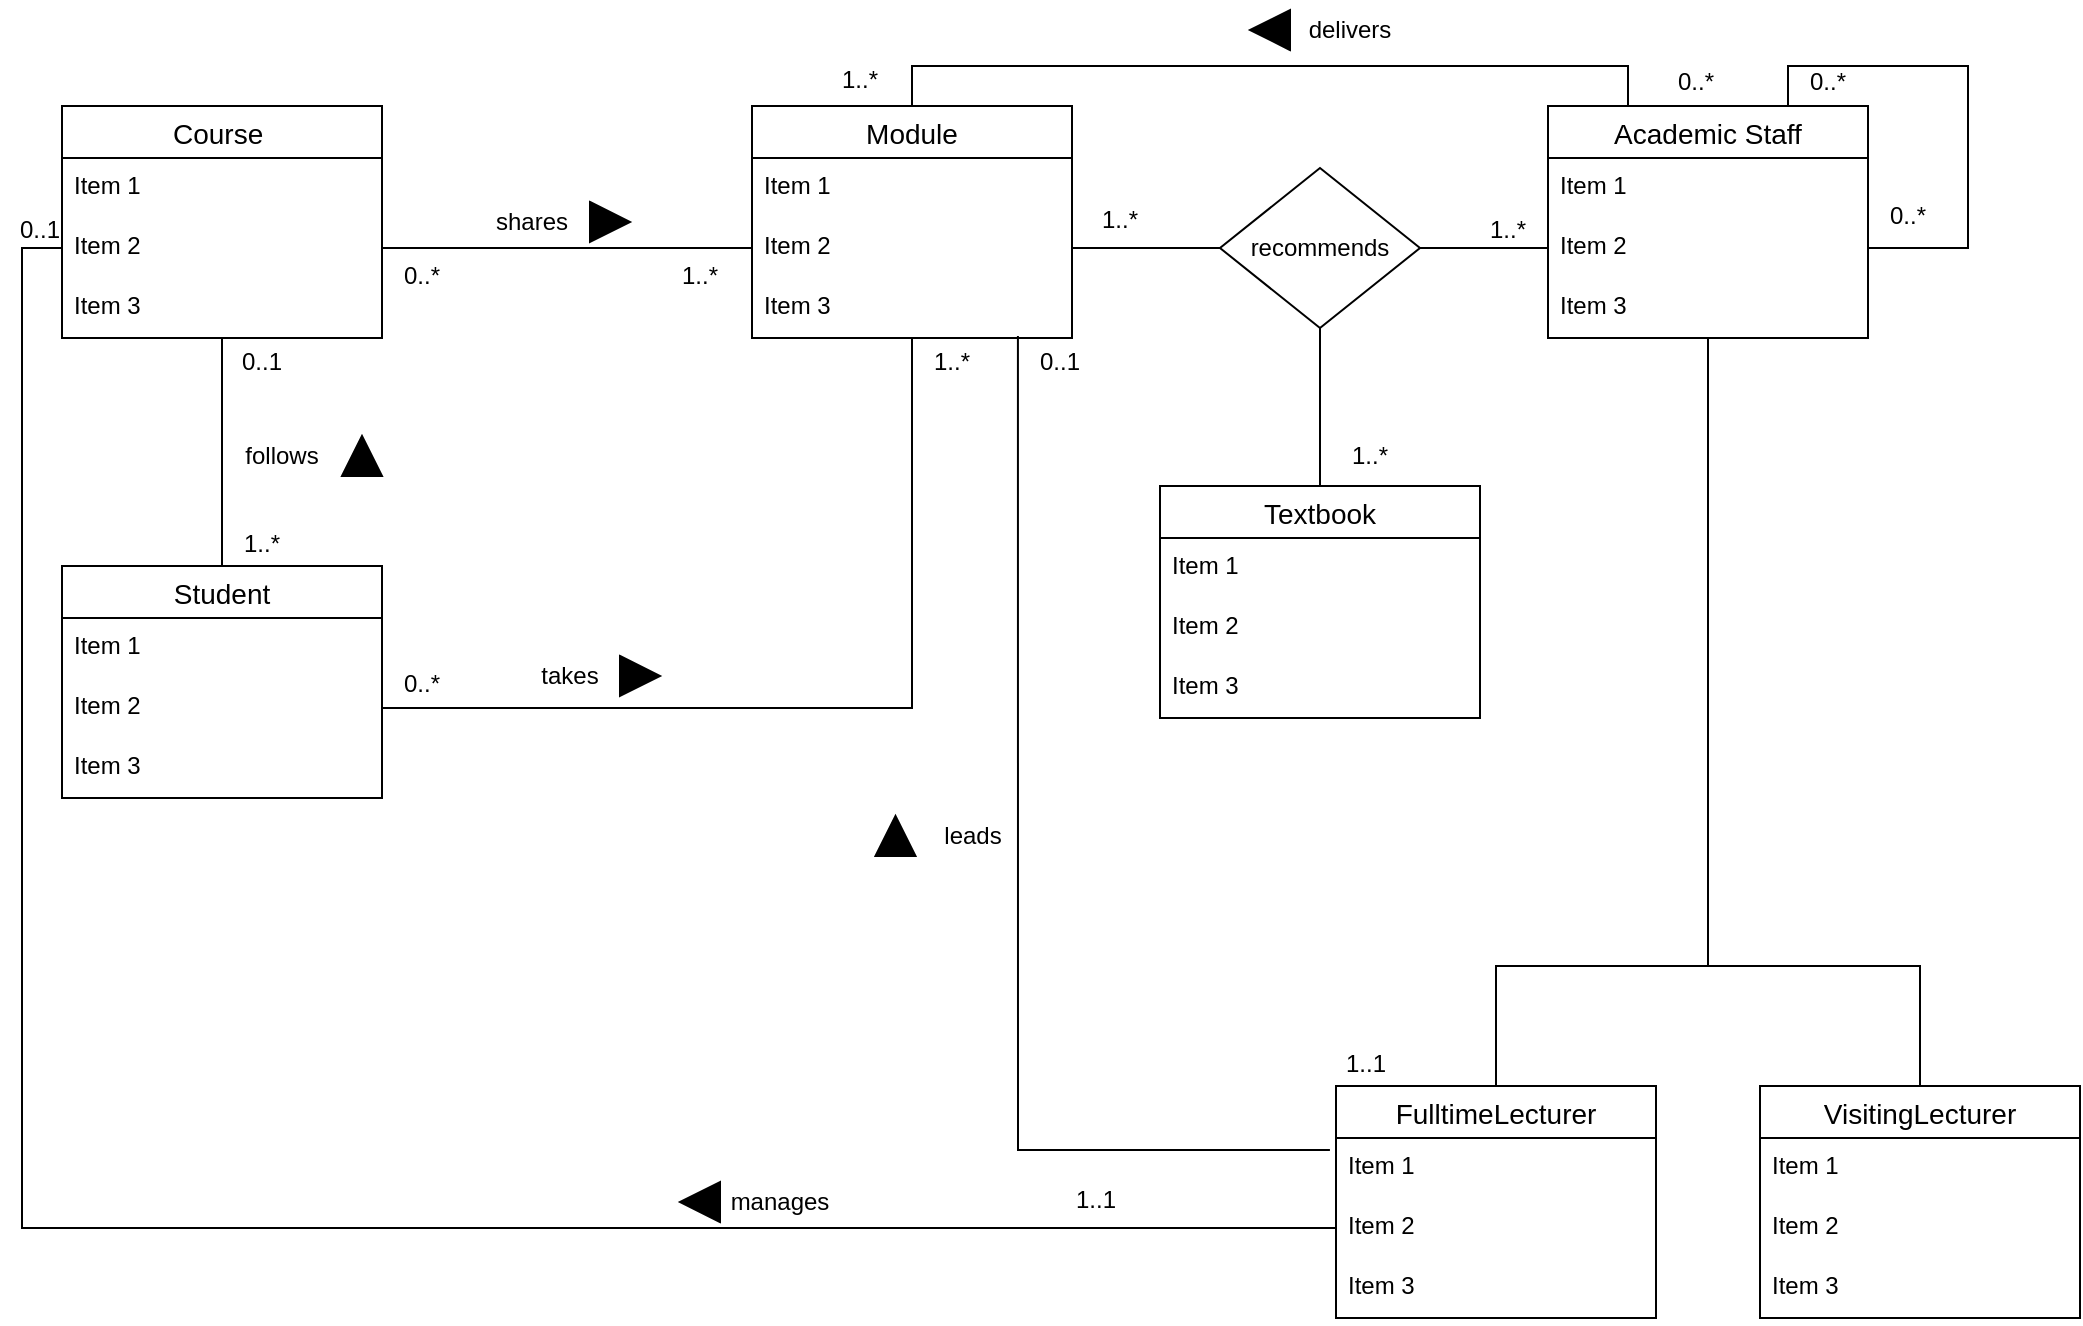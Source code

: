 <mxfile version="15.5.8" type="github" pages="2">
  <diagram id="M3t2jiatockKHlDBZenp" name="MyAnswers">
    <mxGraphModel dx="1422" dy="839" grid="1" gridSize="10" guides="1" tooltips="1" connect="1" arrows="1" fold="1" page="1" pageScale="1" pageWidth="850" pageHeight="1100" math="0" shadow="0">
      <root>
        <mxCell id="h7BoS70R2w114HKqy_8a-0" />
        <mxCell id="h7BoS70R2w114HKqy_8a-1" parent="h7BoS70R2w114HKqy_8a-0" />
        <mxCell id="h7BoS70R2w114HKqy_8a-24" style="edgeStyle=orthogonalEdgeStyle;rounded=0;orthogonalLoop=1;jettySize=auto;html=1;entryX=0.5;entryY=0;entryDx=0;entryDy=0;endArrow=none;endFill=0;" parent="h7BoS70R2w114HKqy_8a-1" source="h7BoS70R2w114HKqy_8a-2" target="h7BoS70R2w114HKqy_8a-20" edge="1">
          <mxGeometry relative="1" as="geometry" />
        </mxCell>
        <mxCell id="h7BoS70R2w114HKqy_8a-2" value="Course " style="swimlane;fontStyle=0;childLayout=stackLayout;horizontal=1;startSize=26;horizontalStack=0;resizeParent=1;resizeParentMax=0;resizeLast=0;collapsible=1;marginBottom=0;align=center;fontSize=14;" parent="h7BoS70R2w114HKqy_8a-1" vertex="1">
          <mxGeometry x="41" y="130" width="160" height="116" as="geometry" />
        </mxCell>
        <mxCell id="h7BoS70R2w114HKqy_8a-3" value="Item 1" style="text;strokeColor=none;fillColor=none;spacingLeft=4;spacingRight=4;overflow=hidden;rotatable=0;points=[[0,0.5],[1,0.5]];portConstraint=eastwest;fontSize=12;" parent="h7BoS70R2w114HKqy_8a-2" vertex="1">
          <mxGeometry y="26" width="160" height="30" as="geometry" />
        </mxCell>
        <mxCell id="h7BoS70R2w114HKqy_8a-4" value="Item 2" style="text;strokeColor=none;fillColor=none;spacingLeft=4;spacingRight=4;overflow=hidden;rotatable=0;points=[[0,0.5],[1,0.5]];portConstraint=eastwest;fontSize=12;" parent="h7BoS70R2w114HKqy_8a-2" vertex="1">
          <mxGeometry y="56" width="160" height="30" as="geometry" />
        </mxCell>
        <mxCell id="h7BoS70R2w114HKqy_8a-5" value="Item 3" style="text;strokeColor=none;fillColor=none;spacingLeft=4;spacingRight=4;overflow=hidden;rotatable=0;points=[[0,0.5],[1,0.5]];portConstraint=eastwest;fontSize=12;" parent="h7BoS70R2w114HKqy_8a-2" vertex="1">
          <mxGeometry y="86" width="160" height="30" as="geometry" />
        </mxCell>
        <mxCell id="h7BoS70R2w114HKqy_8a-98" style="edgeStyle=orthogonalEdgeStyle;rounded=0;orthogonalLoop=1;jettySize=auto;html=1;exitX=0.5;exitY=0;exitDx=0;exitDy=0;entryX=0.25;entryY=0;entryDx=0;entryDy=0;endArrow=none;endFill=0;" parent="h7BoS70R2w114HKqy_8a-1" source="h7BoS70R2w114HKqy_8a-6" target="h7BoS70R2w114HKqy_8a-34" edge="1">
          <mxGeometry relative="1" as="geometry" />
        </mxCell>
        <mxCell id="h7BoS70R2w114HKqy_8a-6" value="Module" style="swimlane;fontStyle=0;childLayout=stackLayout;horizontal=1;startSize=26;horizontalStack=0;resizeParent=1;resizeParentMax=0;resizeLast=0;collapsible=1;marginBottom=0;align=center;fontSize=14;" parent="h7BoS70R2w114HKqy_8a-1" vertex="1">
          <mxGeometry x="386" y="130" width="160" height="116" as="geometry" />
        </mxCell>
        <mxCell id="h7BoS70R2w114HKqy_8a-7" value="Item 1" style="text;strokeColor=none;fillColor=none;spacingLeft=4;spacingRight=4;overflow=hidden;rotatable=0;points=[[0,0.5],[1,0.5]];portConstraint=eastwest;fontSize=12;" parent="h7BoS70R2w114HKqy_8a-6" vertex="1">
          <mxGeometry y="26" width="160" height="30" as="geometry" />
        </mxCell>
        <mxCell id="h7BoS70R2w114HKqy_8a-8" value="Item 2" style="text;strokeColor=none;fillColor=none;spacingLeft=4;spacingRight=4;overflow=hidden;rotatable=0;points=[[0,0.5],[1,0.5]];portConstraint=eastwest;fontSize=12;" parent="h7BoS70R2w114HKqy_8a-6" vertex="1">
          <mxGeometry y="56" width="160" height="30" as="geometry" />
        </mxCell>
        <mxCell id="h7BoS70R2w114HKqy_8a-9" value="Item 3" style="text;strokeColor=none;fillColor=none;spacingLeft=4;spacingRight=4;overflow=hidden;rotatable=0;points=[[0,0.5],[1,0.5]];portConstraint=eastwest;fontSize=12;" parent="h7BoS70R2w114HKqy_8a-6" vertex="1">
          <mxGeometry y="86" width="160" height="30" as="geometry" />
        </mxCell>
        <mxCell id="h7BoS70R2w114HKqy_8a-11" style="edgeStyle=orthogonalEdgeStyle;rounded=0;orthogonalLoop=1;jettySize=auto;html=1;entryX=0;entryY=0.5;entryDx=0;entryDy=0;endArrow=none;endFill=0;" parent="h7BoS70R2w114HKqy_8a-1" source="h7BoS70R2w114HKqy_8a-4" target="h7BoS70R2w114HKqy_8a-8" edge="1">
          <mxGeometry relative="1" as="geometry" />
        </mxCell>
        <mxCell id="h7BoS70R2w114HKqy_8a-12" value="shares" style="text;html=1;strokeColor=none;fillColor=none;align=center;verticalAlign=middle;whiteSpace=wrap;rounded=0;" parent="h7BoS70R2w114HKqy_8a-1" vertex="1">
          <mxGeometry x="246" y="173" width="60" height="30" as="geometry" />
        </mxCell>
        <mxCell id="h7BoS70R2w114HKqy_8a-13" value="" style="triangle;whiteSpace=wrap;html=1;fillColor=#000000;" parent="h7BoS70R2w114HKqy_8a-1" vertex="1">
          <mxGeometry x="305" y="178" width="20" height="20" as="geometry" />
        </mxCell>
        <mxCell id="h7BoS70R2w114HKqy_8a-17" value="1..*" style="text;html=1;strokeColor=none;fillColor=none;align=center;verticalAlign=middle;whiteSpace=wrap;rounded=0;" parent="h7BoS70R2w114HKqy_8a-1" vertex="1">
          <mxGeometry x="340" y="203" width="40" height="23" as="geometry" />
        </mxCell>
        <mxCell id="h7BoS70R2w114HKqy_8a-18" value="0..*" style="text;html=1;strokeColor=none;fillColor=none;align=center;verticalAlign=middle;whiteSpace=wrap;rounded=0;" parent="h7BoS70R2w114HKqy_8a-1" vertex="1">
          <mxGeometry x="201" y="203" width="40" height="23" as="geometry" />
        </mxCell>
        <mxCell id="h7BoS70R2w114HKqy_8a-20" value="Student" style="swimlane;fontStyle=0;childLayout=stackLayout;horizontal=1;startSize=26;horizontalStack=0;resizeParent=1;resizeParentMax=0;resizeLast=0;collapsible=1;marginBottom=0;align=center;fontSize=14;" parent="h7BoS70R2w114HKqy_8a-1" vertex="1">
          <mxGeometry x="41" y="360" width="160" height="116" as="geometry" />
        </mxCell>
        <mxCell id="h7BoS70R2w114HKqy_8a-21" value="Item 1" style="text;strokeColor=none;fillColor=none;spacingLeft=4;spacingRight=4;overflow=hidden;rotatable=0;points=[[0,0.5],[1,0.5]];portConstraint=eastwest;fontSize=12;" parent="h7BoS70R2w114HKqy_8a-20" vertex="1">
          <mxGeometry y="26" width="160" height="30" as="geometry" />
        </mxCell>
        <mxCell id="h7BoS70R2w114HKqy_8a-22" value="Item 2" style="text;strokeColor=none;fillColor=none;spacingLeft=4;spacingRight=4;overflow=hidden;rotatable=0;points=[[0,0.5],[1,0.5]];portConstraint=eastwest;fontSize=12;" parent="h7BoS70R2w114HKqy_8a-20" vertex="1">
          <mxGeometry y="56" width="160" height="30" as="geometry" />
        </mxCell>
        <mxCell id="h7BoS70R2w114HKqy_8a-23" value="Item 3" style="text;strokeColor=none;fillColor=none;spacingLeft=4;spacingRight=4;overflow=hidden;rotatable=0;points=[[0,0.5],[1,0.5]];portConstraint=eastwest;fontSize=12;" parent="h7BoS70R2w114HKqy_8a-20" vertex="1">
          <mxGeometry y="86" width="160" height="30" as="geometry" />
        </mxCell>
        <mxCell id="h7BoS70R2w114HKqy_8a-25" value="follows" style="text;html=1;strokeColor=none;fillColor=none;align=center;verticalAlign=middle;whiteSpace=wrap;rounded=0;" parent="h7BoS70R2w114HKqy_8a-1" vertex="1">
          <mxGeometry x="121" y="290" width="60" height="30" as="geometry" />
        </mxCell>
        <mxCell id="h7BoS70R2w114HKqy_8a-26" value="" style="triangle;whiteSpace=wrap;html=1;fillColor=#000000;direction=north;" parent="h7BoS70R2w114HKqy_8a-1" vertex="1">
          <mxGeometry x="181" y="295" width="20" height="20" as="geometry" />
        </mxCell>
        <mxCell id="h7BoS70R2w114HKqy_8a-27" value="0..1" style="text;html=1;strokeColor=none;fillColor=none;align=center;verticalAlign=middle;whiteSpace=wrap;rounded=0;" parent="h7BoS70R2w114HKqy_8a-1" vertex="1">
          <mxGeometry x="121" y="246" width="40" height="23" as="geometry" />
        </mxCell>
        <mxCell id="h7BoS70R2w114HKqy_8a-28" value="1..*" style="text;html=1;strokeColor=none;fillColor=none;align=center;verticalAlign=middle;whiteSpace=wrap;rounded=0;" parent="h7BoS70R2w114HKqy_8a-1" vertex="1">
          <mxGeometry x="121" y="337" width="40" height="23" as="geometry" />
        </mxCell>
        <mxCell id="h7BoS70R2w114HKqy_8a-29" style="edgeStyle=orthogonalEdgeStyle;rounded=0;orthogonalLoop=1;jettySize=auto;html=1;endArrow=none;endFill=0;" parent="h7BoS70R2w114HKqy_8a-1" source="h7BoS70R2w114HKqy_8a-22" target="h7BoS70R2w114HKqy_8a-6" edge="1">
          <mxGeometry relative="1" as="geometry" />
        </mxCell>
        <mxCell id="h7BoS70R2w114HKqy_8a-30" value="takes" style="text;html=1;strokeColor=none;fillColor=none;align=center;verticalAlign=middle;whiteSpace=wrap;rounded=0;" parent="h7BoS70R2w114HKqy_8a-1" vertex="1">
          <mxGeometry x="265" y="400" width="60" height="30" as="geometry" />
        </mxCell>
        <mxCell id="h7BoS70R2w114HKqy_8a-31" value="" style="triangle;whiteSpace=wrap;html=1;fillColor=#000000;direction=east;" parent="h7BoS70R2w114HKqy_8a-1" vertex="1">
          <mxGeometry x="320" y="405" width="20" height="20" as="geometry" />
        </mxCell>
        <mxCell id="h7BoS70R2w114HKqy_8a-32" value="1..*" style="text;html=1;strokeColor=none;fillColor=none;align=center;verticalAlign=middle;whiteSpace=wrap;rounded=0;" parent="h7BoS70R2w114HKqy_8a-1" vertex="1">
          <mxGeometry x="466" y="246" width="40" height="23" as="geometry" />
        </mxCell>
        <mxCell id="h7BoS70R2w114HKqy_8a-33" value="0..*" style="text;html=1;strokeColor=none;fillColor=none;align=center;verticalAlign=middle;whiteSpace=wrap;rounded=0;" parent="h7BoS70R2w114HKqy_8a-1" vertex="1">
          <mxGeometry x="201" y="407" width="40" height="23" as="geometry" />
        </mxCell>
        <mxCell id="h7BoS70R2w114HKqy_8a-66" style="edgeStyle=orthogonalEdgeStyle;rounded=0;orthogonalLoop=1;jettySize=auto;html=1;entryX=0.5;entryY=0;entryDx=0;entryDy=0;endArrow=none;endFill=0;" parent="h7BoS70R2w114HKqy_8a-1" source="h7BoS70R2w114HKqy_8a-34" target="h7BoS70R2w114HKqy_8a-54" edge="1">
          <mxGeometry relative="1" as="geometry">
            <Array as="points">
              <mxPoint x="864" y="560" />
              <mxPoint x="758" y="560" />
            </Array>
          </mxGeometry>
        </mxCell>
        <mxCell id="h7BoS70R2w114HKqy_8a-67" style="edgeStyle=orthogonalEdgeStyle;rounded=0;orthogonalLoop=1;jettySize=auto;html=1;endArrow=none;endFill=0;" parent="h7BoS70R2w114HKqy_8a-1" source="h7BoS70R2w114HKqy_8a-34" target="h7BoS70R2w114HKqy_8a-58" edge="1">
          <mxGeometry relative="1" as="geometry">
            <Array as="points">
              <mxPoint x="864" y="560" />
              <mxPoint x="970" y="560" />
            </Array>
          </mxGeometry>
        </mxCell>
        <mxCell id="h7BoS70R2w114HKqy_8a-34" value="Academic Staff" style="swimlane;fontStyle=0;childLayout=stackLayout;horizontal=1;startSize=26;horizontalStack=0;resizeParent=1;resizeParentMax=0;resizeLast=0;collapsible=1;marginBottom=0;align=center;fontSize=14;" parent="h7BoS70R2w114HKqy_8a-1" vertex="1">
          <mxGeometry x="784" y="130" width="160" height="116" as="geometry" />
        </mxCell>
        <mxCell id="h7BoS70R2w114HKqy_8a-35" value="Item 1" style="text;strokeColor=none;fillColor=none;spacingLeft=4;spacingRight=4;overflow=hidden;rotatable=0;points=[[0,0.5],[1,0.5]];portConstraint=eastwest;fontSize=12;" parent="h7BoS70R2w114HKqy_8a-34" vertex="1">
          <mxGeometry y="26" width="160" height="30" as="geometry" />
        </mxCell>
        <mxCell id="h7BoS70R2w114HKqy_8a-36" value="Item 2" style="text;strokeColor=none;fillColor=none;spacingLeft=4;spacingRight=4;overflow=hidden;rotatable=0;points=[[0,0.5],[1,0.5]];portConstraint=eastwest;fontSize=12;" parent="h7BoS70R2w114HKqy_8a-34" vertex="1">
          <mxGeometry y="56" width="160" height="30" as="geometry" />
        </mxCell>
        <mxCell id="h7BoS70R2w114HKqy_8a-37" value="Item 3" style="text;strokeColor=none;fillColor=none;spacingLeft=4;spacingRight=4;overflow=hidden;rotatable=0;points=[[0,0.5],[1,0.5]];portConstraint=eastwest;fontSize=12;" parent="h7BoS70R2w114HKqy_8a-34" vertex="1">
          <mxGeometry y="86" width="160" height="30" as="geometry" />
        </mxCell>
        <mxCell id="h7BoS70R2w114HKqy_8a-80" style="edgeStyle=orthogonalEdgeStyle;rounded=0;orthogonalLoop=1;jettySize=auto;html=1;exitX=0.75;exitY=0;exitDx=0;exitDy=0;entryX=1;entryY=0.5;entryDx=0;entryDy=0;endArrow=none;endFill=0;" parent="h7BoS70R2w114HKqy_8a-34" source="h7BoS70R2w114HKqy_8a-34" target="h7BoS70R2w114HKqy_8a-36" edge="1">
          <mxGeometry relative="1" as="geometry">
            <Array as="points">
              <mxPoint x="120" y="-20" />
              <mxPoint x="210" y="-20" />
              <mxPoint x="210" y="71" />
            </Array>
          </mxGeometry>
        </mxCell>
        <mxCell id="h7BoS70R2w114HKqy_8a-43" style="edgeStyle=orthogonalEdgeStyle;rounded=0;orthogonalLoop=1;jettySize=auto;html=1;endArrow=none;endFill=0;entryX=-0.019;entryY=0.2;entryDx=0;entryDy=0;entryPerimeter=0;exitX=0.831;exitY=0.967;exitDx=0;exitDy=0;exitPerimeter=0;" parent="h7BoS70R2w114HKqy_8a-1" source="h7BoS70R2w114HKqy_8a-9" target="h7BoS70R2w114HKqy_8a-55" edge="1">
          <mxGeometry relative="1" as="geometry" />
        </mxCell>
        <mxCell id="h7BoS70R2w114HKqy_8a-44" value="delivers" style="text;html=1;strokeColor=none;fillColor=none;align=center;verticalAlign=middle;whiteSpace=wrap;rounded=0;" parent="h7BoS70R2w114HKqy_8a-1" vertex="1">
          <mxGeometry x="655" y="77" width="60" height="30" as="geometry" />
        </mxCell>
        <mxCell id="h7BoS70R2w114HKqy_8a-45" value="" style="triangle;whiteSpace=wrap;html=1;fillColor=#000000;rotation=0;direction=west;" parent="h7BoS70R2w114HKqy_8a-1" vertex="1">
          <mxGeometry x="635" y="82" width="20" height="20" as="geometry" />
        </mxCell>
        <mxCell id="h7BoS70R2w114HKqy_8a-46" value="0..*" style="text;html=1;strokeColor=none;fillColor=none;align=center;verticalAlign=middle;whiteSpace=wrap;rounded=0;" parent="h7BoS70R2w114HKqy_8a-1" vertex="1">
          <mxGeometry x="838" y="106" width="40" height="23" as="geometry" />
        </mxCell>
        <mxCell id="h7BoS70R2w114HKqy_8a-47" value="1..*" style="text;html=1;strokeColor=none;fillColor=none;align=center;verticalAlign=middle;whiteSpace=wrap;rounded=0;" parent="h7BoS70R2w114HKqy_8a-1" vertex="1">
          <mxGeometry x="420" y="105" width="40" height="23" as="geometry" />
        </mxCell>
        <mxCell id="h7BoS70R2w114HKqy_8a-54" value="FulltimeLecturer" style="swimlane;fontStyle=0;childLayout=stackLayout;horizontal=1;startSize=26;horizontalStack=0;resizeParent=1;resizeParentMax=0;resizeLast=0;collapsible=1;marginBottom=0;align=center;fontSize=14;" parent="h7BoS70R2w114HKqy_8a-1" vertex="1">
          <mxGeometry x="678" y="620" width="160" height="116" as="geometry" />
        </mxCell>
        <mxCell id="h7BoS70R2w114HKqy_8a-55" value="Item 1" style="text;strokeColor=none;fillColor=none;spacingLeft=4;spacingRight=4;overflow=hidden;rotatable=0;points=[[0,0.5],[1,0.5]];portConstraint=eastwest;fontSize=12;" parent="h7BoS70R2w114HKqy_8a-54" vertex="1">
          <mxGeometry y="26" width="160" height="30" as="geometry" />
        </mxCell>
        <mxCell id="h7BoS70R2w114HKqy_8a-56" value="Item 2" style="text;strokeColor=none;fillColor=none;spacingLeft=4;spacingRight=4;overflow=hidden;rotatable=0;points=[[0,0.5],[1,0.5]];portConstraint=eastwest;fontSize=12;" parent="h7BoS70R2w114HKqy_8a-54" vertex="1">
          <mxGeometry y="56" width="160" height="30" as="geometry" />
        </mxCell>
        <mxCell id="h7BoS70R2w114HKqy_8a-57" value="Item 3" style="text;strokeColor=none;fillColor=none;spacingLeft=4;spacingRight=4;overflow=hidden;rotatable=0;points=[[0,0.5],[1,0.5]];portConstraint=eastwest;fontSize=12;" parent="h7BoS70R2w114HKqy_8a-54" vertex="1">
          <mxGeometry y="86" width="160" height="30" as="geometry" />
        </mxCell>
        <mxCell id="h7BoS70R2w114HKqy_8a-58" value="VisitingLecturer" style="swimlane;fontStyle=0;childLayout=stackLayout;horizontal=1;startSize=26;horizontalStack=0;resizeParent=1;resizeParentMax=0;resizeLast=0;collapsible=1;marginBottom=0;align=center;fontSize=14;" parent="h7BoS70R2w114HKqy_8a-1" vertex="1">
          <mxGeometry x="890" y="620" width="160" height="116" as="geometry" />
        </mxCell>
        <mxCell id="h7BoS70R2w114HKqy_8a-59" value="Item 1" style="text;strokeColor=none;fillColor=none;spacingLeft=4;spacingRight=4;overflow=hidden;rotatable=0;points=[[0,0.5],[1,0.5]];portConstraint=eastwest;fontSize=12;" parent="h7BoS70R2w114HKqy_8a-58" vertex="1">
          <mxGeometry y="26" width="160" height="30" as="geometry" />
        </mxCell>
        <mxCell id="h7BoS70R2w114HKqy_8a-60" value="Item 2" style="text;strokeColor=none;fillColor=none;spacingLeft=4;spacingRight=4;overflow=hidden;rotatable=0;points=[[0,0.5],[1,0.5]];portConstraint=eastwest;fontSize=12;" parent="h7BoS70R2w114HKqy_8a-58" vertex="1">
          <mxGeometry y="56" width="160" height="30" as="geometry" />
        </mxCell>
        <mxCell id="h7BoS70R2w114HKqy_8a-61" value="Item 3" style="text;strokeColor=none;fillColor=none;spacingLeft=4;spacingRight=4;overflow=hidden;rotatable=0;points=[[0,0.5],[1,0.5]];portConstraint=eastwest;fontSize=12;" parent="h7BoS70R2w114HKqy_8a-58" vertex="1">
          <mxGeometry y="86" width="160" height="30" as="geometry" />
        </mxCell>
        <mxCell id="h7BoS70R2w114HKqy_8a-73" value="0..1" style="text;html=1;strokeColor=none;fillColor=none;align=center;verticalAlign=middle;whiteSpace=wrap;rounded=0;" parent="h7BoS70R2w114HKqy_8a-1" vertex="1">
          <mxGeometry x="10" y="180" width="40" height="23" as="geometry" />
        </mxCell>
        <mxCell id="h7BoS70R2w114HKqy_8a-74" value="1..1" style="text;html=1;strokeColor=none;fillColor=none;align=center;verticalAlign=middle;whiteSpace=wrap;rounded=0;" parent="h7BoS70R2w114HKqy_8a-1" vertex="1">
          <mxGeometry x="538" y="665" width="40" height="23" as="geometry" />
        </mxCell>
        <mxCell id="h7BoS70R2w114HKqy_8a-77" value="leads" style="text;html=1;strokeColor=none;fillColor=none;align=center;verticalAlign=middle;whiteSpace=wrap;rounded=0;" parent="h7BoS70R2w114HKqy_8a-1" vertex="1">
          <mxGeometry x="467.75" y="480" width="56.5" height="30" as="geometry" />
        </mxCell>
        <mxCell id="h7BoS70R2w114HKqy_8a-78" value="" style="triangle;whiteSpace=wrap;html=1;fillColor=#000000;rotation=0;direction=north;" parent="h7BoS70R2w114HKqy_8a-1" vertex="1">
          <mxGeometry x="447.75" y="485" width="20" height="20" as="geometry" />
        </mxCell>
        <mxCell id="h7BoS70R2w114HKqy_8a-79" value="1..1" style="text;html=1;strokeColor=none;fillColor=none;align=center;verticalAlign=middle;whiteSpace=wrap;rounded=0;" parent="h7BoS70R2w114HKqy_8a-1" vertex="1">
          <mxGeometry x="673" y="597" width="40" height="23" as="geometry" />
        </mxCell>
        <mxCell id="h7BoS70R2w114HKqy_8a-84" value="0..*" style="text;html=1;strokeColor=none;fillColor=none;align=center;verticalAlign=middle;whiteSpace=wrap;rounded=0;" parent="h7BoS70R2w114HKqy_8a-1" vertex="1">
          <mxGeometry x="904" y="106" width="40" height="23" as="geometry" />
        </mxCell>
        <mxCell id="h7BoS70R2w114HKqy_8a-85" value="0..*" style="text;html=1;strokeColor=none;fillColor=none;align=center;verticalAlign=middle;whiteSpace=wrap;rounded=0;" parent="h7BoS70R2w114HKqy_8a-1" vertex="1">
          <mxGeometry x="944" y="173" width="40" height="23" as="geometry" />
        </mxCell>
        <mxCell id="h7BoS70R2w114HKqy_8a-86" value="Textbook" style="swimlane;fontStyle=0;childLayout=stackLayout;horizontal=1;startSize=26;horizontalStack=0;resizeParent=1;resizeParentMax=0;resizeLast=0;collapsible=1;marginBottom=0;align=center;fontSize=14;" parent="h7BoS70R2w114HKqy_8a-1" vertex="1">
          <mxGeometry x="590" y="320" width="160" height="116" as="geometry" />
        </mxCell>
        <mxCell id="h7BoS70R2w114HKqy_8a-87" value="Item 1" style="text;strokeColor=none;fillColor=none;spacingLeft=4;spacingRight=4;overflow=hidden;rotatable=0;points=[[0,0.5],[1,0.5]];portConstraint=eastwest;fontSize=12;" parent="h7BoS70R2w114HKqy_8a-86" vertex="1">
          <mxGeometry y="26" width="160" height="30" as="geometry" />
        </mxCell>
        <mxCell id="h7BoS70R2w114HKqy_8a-88" value="Item 2" style="text;strokeColor=none;fillColor=none;spacingLeft=4;spacingRight=4;overflow=hidden;rotatable=0;points=[[0,0.5],[1,0.5]];portConstraint=eastwest;fontSize=12;" parent="h7BoS70R2w114HKqy_8a-86" vertex="1">
          <mxGeometry y="56" width="160" height="30" as="geometry" />
        </mxCell>
        <mxCell id="h7BoS70R2w114HKqy_8a-89" value="Item 3" style="text;strokeColor=none;fillColor=none;spacingLeft=4;spacingRight=4;overflow=hidden;rotatable=0;points=[[0,0.5],[1,0.5]];portConstraint=eastwest;fontSize=12;" parent="h7BoS70R2w114HKqy_8a-86" vertex="1">
          <mxGeometry y="86" width="160" height="30" as="geometry" />
        </mxCell>
        <mxCell id="h7BoS70R2w114HKqy_8a-90" style="edgeStyle=orthogonalEdgeStyle;rounded=0;orthogonalLoop=1;jettySize=auto;html=1;exitX=0;exitY=0.5;exitDx=0;exitDy=0;entryX=0;entryY=0.5;entryDx=0;entryDy=0;endArrow=none;endFill=0;" parent="h7BoS70R2w114HKqy_8a-1" source="h7BoS70R2w114HKqy_8a-56" target="h7BoS70R2w114HKqy_8a-4" edge="1">
          <mxGeometry relative="1" as="geometry" />
        </mxCell>
        <mxCell id="h7BoS70R2w114HKqy_8a-91" value="manages" style="text;html=1;strokeColor=none;fillColor=none;align=center;verticalAlign=middle;whiteSpace=wrap;rounded=0;" parent="h7BoS70R2w114HKqy_8a-1" vertex="1">
          <mxGeometry x="370" y="663" width="60" height="30" as="geometry" />
        </mxCell>
        <mxCell id="h7BoS70R2w114HKqy_8a-92" value="" style="triangle;whiteSpace=wrap;html=1;fillColor=#000000;rotation=0;direction=west;" parent="h7BoS70R2w114HKqy_8a-1" vertex="1">
          <mxGeometry x="350" y="668" width="20" height="20" as="geometry" />
        </mxCell>
        <mxCell id="h7BoS70R2w114HKqy_8a-94" value="0..1" style="text;html=1;strokeColor=none;fillColor=none;align=center;verticalAlign=middle;whiteSpace=wrap;rounded=0;" parent="h7BoS70R2w114HKqy_8a-1" vertex="1">
          <mxGeometry x="520" y="246" width="40" height="23" as="geometry" />
        </mxCell>
        <mxCell id="h7BoS70R2w114HKqy_8a-100" style="edgeStyle=orthogonalEdgeStyle;rounded=0;orthogonalLoop=1;jettySize=auto;html=1;entryX=1;entryY=0.5;entryDx=0;entryDy=0;endArrow=none;endFill=0;" parent="h7BoS70R2w114HKqy_8a-1" source="h7BoS70R2w114HKqy_8a-97" target="h7BoS70R2w114HKqy_8a-8" edge="1">
          <mxGeometry relative="1" as="geometry" />
        </mxCell>
        <mxCell id="h7BoS70R2w114HKqy_8a-101" style="edgeStyle=orthogonalEdgeStyle;rounded=0;orthogonalLoop=1;jettySize=auto;html=1;entryX=0;entryY=0.5;entryDx=0;entryDy=0;endArrow=none;endFill=0;" parent="h7BoS70R2w114HKqy_8a-1" source="h7BoS70R2w114HKqy_8a-97" target="h7BoS70R2w114HKqy_8a-36" edge="1">
          <mxGeometry relative="1" as="geometry" />
        </mxCell>
        <mxCell id="h7BoS70R2w114HKqy_8a-102" style="edgeStyle=orthogonalEdgeStyle;rounded=0;orthogonalLoop=1;jettySize=auto;html=1;entryX=0.5;entryY=0;entryDx=0;entryDy=0;endArrow=none;endFill=0;" parent="h7BoS70R2w114HKqy_8a-1" source="h7BoS70R2w114HKqy_8a-97" target="h7BoS70R2w114HKqy_8a-86" edge="1">
          <mxGeometry relative="1" as="geometry" />
        </mxCell>
        <mxCell id="h7BoS70R2w114HKqy_8a-97" value="recommends" style="rhombus;whiteSpace=wrap;html=1;fillColor=none;strokeColor=default;" parent="h7BoS70R2w114HKqy_8a-1" vertex="1">
          <mxGeometry x="620" y="161" width="100" height="80" as="geometry" />
        </mxCell>
        <mxCell id="h7BoS70R2w114HKqy_8a-104" value="1..*" style="text;html=1;strokeColor=none;fillColor=none;align=center;verticalAlign=middle;whiteSpace=wrap;rounded=0;" parent="h7BoS70R2w114HKqy_8a-1" vertex="1">
          <mxGeometry x="550" y="175" width="40" height="23" as="geometry" />
        </mxCell>
        <mxCell id="h7BoS70R2w114HKqy_8a-105" value="1..*" style="text;html=1;strokeColor=none;fillColor=none;align=center;verticalAlign=middle;whiteSpace=wrap;rounded=0;" parent="h7BoS70R2w114HKqy_8a-1" vertex="1">
          <mxGeometry x="744" y="180" width="40" height="23" as="geometry" />
        </mxCell>
        <mxCell id="h7BoS70R2w114HKqy_8a-106" value="1..*" style="text;html=1;strokeColor=none;fillColor=none;align=center;verticalAlign=middle;whiteSpace=wrap;rounded=0;" parent="h7BoS70R2w114HKqy_8a-1" vertex="1">
          <mxGeometry x="675" y="293.5" width="40" height="23" as="geometry" />
        </mxCell>
      </root>
    </mxGraphModel>
  </diagram>
  <diagram id="3Uheqq1aQ6ywcHlx36DZ" name="ModelAnswer">
    <mxGraphModel dx="1422" dy="839" grid="1" gridSize="10" guides="1" tooltips="1" connect="1" arrows="1" fold="1" page="1" pageScale="1" pageWidth="850" pageHeight="1100" math="0" shadow="0">
      <root>
        <mxCell id="0" />
        <mxCell id="1" parent="0" />
        <mxCell id="Vz70w7Y6VXm0uxcAvSJO-3" value="Staff" style="swimlane;fontStyle=0;childLayout=stackLayout;horizontal=1;startSize=26;horizontalStack=0;resizeParent=1;resizeParentMax=0;resizeLast=0;collapsible=1;marginBottom=0;align=center;fontSize=14;strokeColor=default;fillColor=none;" parent="1" vertex="1">
          <mxGeometry x="110" y="79" width="160" height="116" as="geometry" />
        </mxCell>
        <mxCell id="Vz70w7Y6VXm0uxcAvSJO-4" value="Item 1" style="text;strokeColor=none;fillColor=none;spacingLeft=4;spacingRight=4;overflow=hidden;rotatable=0;points=[[0,0.5],[1,0.5]];portConstraint=eastwest;fontSize=12;" parent="Vz70w7Y6VXm0uxcAvSJO-3" vertex="1">
          <mxGeometry y="26" width="160" height="30" as="geometry" />
        </mxCell>
        <mxCell id="Vz70w7Y6VXm0uxcAvSJO-5" value="Item 2" style="text;strokeColor=none;fillColor=none;spacingLeft=4;spacingRight=4;overflow=hidden;rotatable=0;points=[[0,0.5],[1,0.5]];portConstraint=eastwest;fontSize=12;" parent="Vz70w7Y6VXm0uxcAvSJO-3" vertex="1">
          <mxGeometry y="56" width="160" height="30" as="geometry" />
        </mxCell>
        <mxCell id="Vz70w7Y6VXm0uxcAvSJO-6" value="Item 3" style="text;strokeColor=none;fillColor=none;spacingLeft=4;spacingRight=4;overflow=hidden;rotatable=0;points=[[0,0.5],[1,0.5]];portConstraint=eastwest;fontSize=12;" parent="Vz70w7Y6VXm0uxcAvSJO-3" vertex="1">
          <mxGeometry y="86" width="160" height="30" as="geometry" />
        </mxCell>
        <mxCell id="Vz70w7Y6VXm0uxcAvSJO-26" style="edgeStyle=orthogonalEdgeStyle;rounded=0;orthogonalLoop=1;jettySize=auto;html=1;exitX=0.5;exitY=0;exitDx=0;exitDy=0;entryX=-0.006;entryY=0.733;entryDx=0;entryDy=0;entryPerimeter=0;endArrow=none;endFill=0;" parent="Vz70w7Y6VXm0uxcAvSJO-3" source="Vz70w7Y6VXm0uxcAvSJO-3" target="Vz70w7Y6VXm0uxcAvSJO-4" edge="1">
          <mxGeometry relative="1" as="geometry">
            <Array as="points">
              <mxPoint x="80" y="-39" />
              <mxPoint x="-30" y="-39" />
              <mxPoint x="-30" y="48" />
            </Array>
          </mxGeometry>
        </mxCell>
        <mxCell id="Vz70w7Y6VXm0uxcAvSJO-7" value="Textbook" style="swimlane;fontStyle=0;childLayout=stackLayout;horizontal=1;startSize=26;horizontalStack=0;resizeParent=1;resizeParentMax=0;resizeLast=0;collapsible=1;marginBottom=0;align=center;fontSize=14;strokeColor=default;fillColor=none;" parent="1" vertex="1">
          <mxGeometry x="530" y="79" width="160" height="116" as="geometry" />
        </mxCell>
        <mxCell id="Vz70w7Y6VXm0uxcAvSJO-8" value="Item 1" style="text;strokeColor=none;fillColor=none;spacingLeft=4;spacingRight=4;overflow=hidden;rotatable=0;points=[[0,0.5],[1,0.5]];portConstraint=eastwest;fontSize=12;" parent="Vz70w7Y6VXm0uxcAvSJO-7" vertex="1">
          <mxGeometry y="26" width="160" height="30" as="geometry" />
        </mxCell>
        <mxCell id="Vz70w7Y6VXm0uxcAvSJO-9" value="Item 2" style="text;strokeColor=none;fillColor=none;spacingLeft=4;spacingRight=4;overflow=hidden;rotatable=0;points=[[0,0.5],[1,0.5]];portConstraint=eastwest;fontSize=12;" parent="Vz70w7Y6VXm0uxcAvSJO-7" vertex="1">
          <mxGeometry y="56" width="160" height="30" as="geometry" />
        </mxCell>
        <mxCell id="Vz70w7Y6VXm0uxcAvSJO-10" value="Item 3" style="text;strokeColor=none;fillColor=none;spacingLeft=4;spacingRight=4;overflow=hidden;rotatable=0;points=[[0,0.5],[1,0.5]];portConstraint=eastwest;fontSize=12;" parent="Vz70w7Y6VXm0uxcAvSJO-7" vertex="1">
          <mxGeometry y="86" width="160" height="30" as="geometry" />
        </mxCell>
        <mxCell id="YInIirKZCaE0apMqZu6H-42" style="edgeStyle=orthogonalEdgeStyle;rounded=0;orthogonalLoop=1;jettySize=auto;html=1;entryX=0.75;entryY=0;entryDx=0;entryDy=0;endArrow=none;endFill=0;exitX=0.488;exitY=1.067;exitDx=0;exitDy=0;exitPerimeter=0;" parent="1" source="Vz70w7Y6VXm0uxcAvSJO-14" target="YInIirKZCaE0apMqZu6H-28" edge="1">
          <mxGeometry relative="1" as="geometry">
            <Array as="points">
              <mxPoint x="398" y="580" />
              <mxPoint x="220" y="580" />
            </Array>
          </mxGeometry>
        </mxCell>
        <mxCell id="Vz70w7Y6VXm0uxcAvSJO-11" value="Module" style="swimlane;fontStyle=0;childLayout=stackLayout;horizontal=1;startSize=26;horizontalStack=0;resizeParent=1;resizeParentMax=0;resizeLast=0;collapsible=1;marginBottom=0;align=center;fontSize=14;strokeColor=default;fillColor=none;" parent="1" vertex="1">
          <mxGeometry x="320" y="434" width="160" height="116" as="geometry" />
        </mxCell>
        <mxCell id="Vz70w7Y6VXm0uxcAvSJO-12" value="Item 1" style="text;strokeColor=none;fillColor=none;spacingLeft=4;spacingRight=4;overflow=hidden;rotatable=0;points=[[0,0.5],[1,0.5]];portConstraint=eastwest;fontSize=12;" parent="Vz70w7Y6VXm0uxcAvSJO-11" vertex="1">
          <mxGeometry y="26" width="160" height="30" as="geometry" />
        </mxCell>
        <mxCell id="Vz70w7Y6VXm0uxcAvSJO-13" value="Item 2" style="text;strokeColor=none;fillColor=none;spacingLeft=4;spacingRight=4;overflow=hidden;rotatable=0;points=[[0,0.5],[1,0.5]];portConstraint=eastwest;fontSize=12;" parent="Vz70w7Y6VXm0uxcAvSJO-11" vertex="1">
          <mxGeometry y="56" width="160" height="30" as="geometry" />
        </mxCell>
        <mxCell id="Vz70w7Y6VXm0uxcAvSJO-14" value="Item 3" style="text;strokeColor=none;fillColor=none;spacingLeft=4;spacingRight=4;overflow=hidden;rotatable=0;points=[[0,0.5],[1,0.5]];portConstraint=eastwest;fontSize=12;" parent="Vz70w7Y6VXm0uxcAvSJO-11" vertex="1">
          <mxGeometry y="86" width="160" height="30" as="geometry" />
        </mxCell>
        <mxCell id="Vz70w7Y6VXm0uxcAvSJO-16" style="edgeStyle=orthogonalEdgeStyle;rounded=0;orthogonalLoop=1;jettySize=auto;html=1;exitX=0;exitY=0.5;exitDx=0;exitDy=0;entryX=1;entryY=0.5;entryDx=0;entryDy=0;endArrow=none;endFill=0;" parent="1" source="Vz70w7Y6VXm0uxcAvSJO-15" target="Vz70w7Y6VXm0uxcAvSJO-5" edge="1">
          <mxGeometry relative="1" as="geometry" />
        </mxCell>
        <mxCell id="Vz70w7Y6VXm0uxcAvSJO-17" style="edgeStyle=orthogonalEdgeStyle;rounded=0;orthogonalLoop=1;jettySize=auto;html=1;exitX=1;exitY=0.5;exitDx=0;exitDy=0;entryX=0;entryY=0.5;entryDx=0;entryDy=0;endArrow=none;endFill=0;" parent="1" source="Vz70w7Y6VXm0uxcAvSJO-15" target="Vz70w7Y6VXm0uxcAvSJO-9" edge="1">
          <mxGeometry relative="1" as="geometry" />
        </mxCell>
        <mxCell id="Vz70w7Y6VXm0uxcAvSJO-18" style="edgeStyle=orthogonalEdgeStyle;rounded=0;orthogonalLoop=1;jettySize=auto;html=1;exitX=0.5;exitY=1;exitDx=0;exitDy=0;endArrow=none;endFill=0;" parent="1" source="Vz70w7Y6VXm0uxcAvSJO-15" target="Vz70w7Y6VXm0uxcAvSJO-11" edge="1">
          <mxGeometry relative="1" as="geometry" />
        </mxCell>
        <mxCell id="Vz70w7Y6VXm0uxcAvSJO-15" value="recommends" style="rhombus;whiteSpace=wrap;html=1;strokeColor=default;fillColor=none;" parent="1" vertex="1">
          <mxGeometry x="355" y="118" width="90" height="64" as="geometry" />
        </mxCell>
        <mxCell id="Vz70w7Y6VXm0uxcAvSJO-19" value="1..*" style="text;html=1;strokeColor=none;fillColor=none;align=center;verticalAlign=middle;whiteSpace=wrap;rounded=0;" parent="1" vertex="1">
          <mxGeometry x="470" y="118" width="60" height="30" as="geometry" />
        </mxCell>
        <mxCell id="Vz70w7Y6VXm0uxcAvSJO-24" value="1..*" style="text;html=1;strokeColor=none;fillColor=none;align=center;verticalAlign=middle;whiteSpace=wrap;rounded=0;" parent="1" vertex="1">
          <mxGeometry x="270" y="122" width="60" height="30" as="geometry" />
        </mxCell>
        <mxCell id="Vz70w7Y6VXm0uxcAvSJO-25" value="1..*" style="text;html=1;strokeColor=none;fillColor=none;align=center;verticalAlign=middle;whiteSpace=wrap;rounded=0;" parent="1" vertex="1">
          <mxGeometry x="400" y="404" width="60" height="30" as="geometry" />
        </mxCell>
        <mxCell id="Vz70w7Y6VXm0uxcAvSJO-27" value="mentors" style="text;html=1;strokeColor=none;fillColor=none;align=center;verticalAlign=middle;whiteSpace=wrap;rounded=0;" parent="1" vertex="1">
          <mxGeometry x="100" y="10" width="60" height="30" as="geometry" />
        </mxCell>
        <mxCell id="Vz70w7Y6VXm0uxcAvSJO-28" value="0..1" style="text;html=1;strokeColor=none;fillColor=none;align=center;verticalAlign=middle;whiteSpace=wrap;rounded=0;" parent="1" vertex="1">
          <mxGeometry x="130" y="49" width="60" height="30" as="geometry" />
        </mxCell>
        <mxCell id="Vz70w7Y6VXm0uxcAvSJO-29" value="0..1" style="text;html=1;strokeColor=none;fillColor=none;align=center;verticalAlign=middle;whiteSpace=wrap;rounded=0;" parent="1" vertex="1">
          <mxGeometry x="60" y="100" width="60" height="30" as="geometry" />
        </mxCell>
        <mxCell id="YInIirKZCaE0apMqZu6H-1" value="" style="triangle;whiteSpace=wrap;html=1;fillColor=#000000;rotation=0;direction=west;" parent="1" vertex="1">
          <mxGeometry x="80" y="15" width="20" height="20" as="geometry" />
        </mxCell>
        <mxCell id="YInIirKZCaE0apMqZu6H-12" style="edgeStyle=orthogonalEdgeStyle;rounded=0;orthogonalLoop=1;jettySize=auto;html=1;exitX=0.5;exitY=0;exitDx=0;exitDy=0;entryX=0.519;entryY=1.033;entryDx=0;entryDy=0;entryPerimeter=0;endArrow=none;endFill=0;" parent="1" source="YInIirKZCaE0apMqZu6H-2" target="Vz70w7Y6VXm0uxcAvSJO-6" edge="1">
          <mxGeometry relative="1" as="geometry">
            <Array as="points">
              <mxPoint x="120" y="242" />
              <mxPoint x="193" y="242" />
            </Array>
          </mxGeometry>
        </mxCell>
        <mxCell id="YInIirKZCaE0apMqZu6H-2" value="V_Lecturer" style="swimlane;fontStyle=0;childLayout=stackLayout;horizontal=1;startSize=26;horizontalStack=0;resizeParent=1;resizeParentMax=0;resizeLast=0;collapsible=1;marginBottom=0;align=center;fontSize=14;strokeColor=default;fillColor=none;" parent="1" vertex="1">
          <mxGeometry x="40" y="288" width="160" height="116" as="geometry" />
        </mxCell>
        <mxCell id="YInIirKZCaE0apMqZu6H-3" value="Item 1" style="text;strokeColor=none;fillColor=none;spacingLeft=4;spacingRight=4;overflow=hidden;rotatable=0;points=[[0,0.5],[1,0.5]];portConstraint=eastwest;fontSize=12;" parent="YInIirKZCaE0apMqZu6H-2" vertex="1">
          <mxGeometry y="26" width="160" height="30" as="geometry" />
        </mxCell>
        <mxCell id="YInIirKZCaE0apMqZu6H-4" value="Item 2" style="text;strokeColor=none;fillColor=none;spacingLeft=4;spacingRight=4;overflow=hidden;rotatable=0;points=[[0,0.5],[1,0.5]];portConstraint=eastwest;fontSize=12;" parent="YInIirKZCaE0apMqZu6H-2" vertex="1">
          <mxGeometry y="56" width="160" height="30" as="geometry" />
        </mxCell>
        <mxCell id="YInIirKZCaE0apMqZu6H-5" value="Item 3" style="text;strokeColor=none;fillColor=none;spacingLeft=4;spacingRight=4;overflow=hidden;rotatable=0;points=[[0,0.5],[1,0.5]];portConstraint=eastwest;fontSize=12;" parent="YInIirKZCaE0apMqZu6H-2" vertex="1">
          <mxGeometry y="86" width="160" height="30" as="geometry" />
        </mxCell>
        <mxCell id="YInIirKZCaE0apMqZu6H-14" style="edgeStyle=orthogonalEdgeStyle;rounded=0;orthogonalLoop=1;jettySize=auto;html=1;entryX=0.519;entryY=0.967;entryDx=0;entryDy=0;entryPerimeter=0;endArrow=classic;endFill=1;" parent="1" source="YInIirKZCaE0apMqZu6H-7" target="Vz70w7Y6VXm0uxcAvSJO-6" edge="1">
          <mxGeometry relative="1" as="geometry" />
        </mxCell>
        <mxCell id="YInIirKZCaE0apMqZu6H-23" style="edgeStyle=orthogonalEdgeStyle;rounded=0;orthogonalLoop=1;jettySize=auto;html=1;entryX=-0.006;entryY=0.767;entryDx=0;entryDy=0;entryPerimeter=0;endArrow=none;endFill=0;" parent="1" source="YInIirKZCaE0apMqZu6H-7" target="Vz70w7Y6VXm0uxcAvSJO-13" edge="1">
          <mxGeometry relative="1" as="geometry" />
        </mxCell>
        <mxCell id="YInIirKZCaE0apMqZu6H-7" value="FT_Lecturer" style="swimlane;fontStyle=0;childLayout=stackLayout;horizontal=1;startSize=26;horizontalStack=0;resizeParent=1;resizeParentMax=0;resizeLast=0;collapsible=1;marginBottom=0;align=center;fontSize=14;strokeColor=default;fillColor=none;" parent="1" vertex="1">
          <mxGeometry x="210" y="288" width="160" height="116" as="geometry" />
        </mxCell>
        <mxCell id="YInIirKZCaE0apMqZu6H-8" value="Item 1" style="text;strokeColor=none;fillColor=none;spacingLeft=4;spacingRight=4;overflow=hidden;rotatable=0;points=[[0,0.5],[1,0.5]];portConstraint=eastwest;fontSize=12;" parent="YInIirKZCaE0apMqZu6H-7" vertex="1">
          <mxGeometry y="26" width="160" height="30" as="geometry" />
        </mxCell>
        <mxCell id="YInIirKZCaE0apMqZu6H-9" value="Item 2" style="text;strokeColor=none;fillColor=none;spacingLeft=4;spacingRight=4;overflow=hidden;rotatable=0;points=[[0,0.5],[1,0.5]];portConstraint=eastwest;fontSize=12;" parent="YInIirKZCaE0apMqZu6H-7" vertex="1">
          <mxGeometry y="56" width="160" height="30" as="geometry" />
        </mxCell>
        <mxCell id="YInIirKZCaE0apMqZu6H-10" value="Item 3" style="text;strokeColor=none;fillColor=none;spacingLeft=4;spacingRight=4;overflow=hidden;rotatable=0;points=[[0,0.5],[1,0.5]];portConstraint=eastwest;fontSize=12;" parent="YInIirKZCaE0apMqZu6H-7" vertex="1">
          <mxGeometry y="86" width="160" height="30" as="geometry" />
        </mxCell>
        <mxCell id="YInIirKZCaE0apMqZu6H-15" value="{optional, or}" style="text;html=1;strokeColor=none;fillColor=none;align=center;verticalAlign=middle;whiteSpace=wrap;rounded=0;" parent="1" vertex="1">
          <mxGeometry x="100" y="210" width="80" height="30" as="geometry" />
        </mxCell>
        <mxCell id="YInIirKZCaE0apMqZu6H-16" style="edgeStyle=orthogonalEdgeStyle;rounded=0;orthogonalLoop=1;jettySize=auto;html=1;entryX=0.369;entryY=0.017;entryDx=0;entryDy=0;entryPerimeter=0;endArrow=none;endFill=0;" parent="1" source="Vz70w7Y6VXm0uxcAvSJO-6" target="Vz70w7Y6VXm0uxcAvSJO-11" edge="1">
          <mxGeometry relative="1" as="geometry" />
        </mxCell>
        <mxCell id="YInIirKZCaE0apMqZu6H-17" value="teaches" style="text;html=1;strokeColor=none;fillColor=none;align=center;verticalAlign=middle;whiteSpace=wrap;rounded=0;" parent="1" vertex="1">
          <mxGeometry x="270" y="152" width="60" height="30" as="geometry" />
        </mxCell>
        <mxCell id="YInIirKZCaE0apMqZu6H-18" value="" style="triangle;whiteSpace=wrap;html=1;fillColor=#000000;rotation=0;direction=east;" parent="1" vertex="1">
          <mxGeometry x="330" y="157" width="20" height="20" as="geometry" />
        </mxCell>
        <mxCell id="YInIirKZCaE0apMqZu6H-21" value="1..*" style="text;html=1;strokeColor=none;fillColor=none;align=center;verticalAlign=middle;whiteSpace=wrap;rounded=0;" parent="1" vertex="1">
          <mxGeometry x="260" y="180" width="60" height="30" as="geometry" />
        </mxCell>
        <mxCell id="YInIirKZCaE0apMqZu6H-22" value="0..*" style="text;html=1;strokeColor=none;fillColor=none;align=center;verticalAlign=middle;whiteSpace=wrap;rounded=0;" parent="1" vertex="1">
          <mxGeometry x="320" y="410" width="60" height="30" as="geometry" />
        </mxCell>
        <mxCell id="YInIirKZCaE0apMqZu6H-24" value="leads" style="text;html=1;strokeColor=none;fillColor=none;align=center;verticalAlign=middle;whiteSpace=wrap;rounded=0;" parent="1" vertex="1">
          <mxGeometry x="250" y="450" width="40" height="30" as="geometry" />
        </mxCell>
        <mxCell id="YInIirKZCaE0apMqZu6H-25" value="" style="triangle;whiteSpace=wrap;html=1;fillColor=#000000;rotation=0;direction=south;" parent="1" vertex="1">
          <mxGeometry x="260" y="482" width="20" height="20" as="geometry" />
        </mxCell>
        <mxCell id="YInIirKZCaE0apMqZu6H-26" value="1..1" style="text;html=1;strokeColor=none;fillColor=none;align=center;verticalAlign=middle;whiteSpace=wrap;rounded=0;" parent="1" vertex="1">
          <mxGeometry x="260" y="404" width="30" height="30" as="geometry" />
        </mxCell>
        <mxCell id="YInIirKZCaE0apMqZu6H-27" value="0..*" style="text;html=1;strokeColor=none;fillColor=none;align=center;verticalAlign=middle;whiteSpace=wrap;rounded=0;" parent="1" vertex="1">
          <mxGeometry x="260" y="514" width="60" height="30" as="geometry" />
        </mxCell>
        <mxCell id="YInIirKZCaE0apMqZu6H-37" style="edgeStyle=orthogonalEdgeStyle;rounded=0;orthogonalLoop=1;jettySize=auto;html=1;exitX=0.5;exitY=0;exitDx=0;exitDy=0;endArrow=none;endFill=0;" parent="1" source="YInIirKZCaE0apMqZu6H-28" edge="1">
          <mxGeometry relative="1" as="geometry">
            <mxPoint x="230" y="410" as="targetPoint" />
          </mxGeometry>
        </mxCell>
        <mxCell id="YInIirKZCaE0apMqZu6H-28" value="Course" style="swimlane;fontStyle=0;childLayout=stackLayout;horizontal=1;startSize=26;horizontalStack=0;resizeParent=1;resizeParentMax=0;resizeLast=0;collapsible=1;marginBottom=0;align=center;fontSize=14;strokeColor=default;fillColor=none;" parent="1" vertex="1">
          <mxGeometry x="100" y="640" width="160" height="116" as="geometry" />
        </mxCell>
        <mxCell id="YInIirKZCaE0apMqZu6H-29" value="Item 1" style="text;strokeColor=none;fillColor=none;spacingLeft=4;spacingRight=4;overflow=hidden;rotatable=0;points=[[0,0.5],[1,0.5]];portConstraint=eastwest;fontSize=12;" parent="YInIirKZCaE0apMqZu6H-28" vertex="1">
          <mxGeometry y="26" width="160" height="30" as="geometry" />
        </mxCell>
        <mxCell id="YInIirKZCaE0apMqZu6H-30" value="Item 2" style="text;strokeColor=none;fillColor=none;spacingLeft=4;spacingRight=4;overflow=hidden;rotatable=0;points=[[0,0.5],[1,0.5]];portConstraint=eastwest;fontSize=12;" parent="YInIirKZCaE0apMqZu6H-28" vertex="1">
          <mxGeometry y="56" width="160" height="30" as="geometry" />
        </mxCell>
        <mxCell id="YInIirKZCaE0apMqZu6H-31" value="Item 3" style="text;strokeColor=none;fillColor=none;spacingLeft=4;spacingRight=4;overflow=hidden;rotatable=0;points=[[0,0.5],[1,0.5]];portConstraint=eastwest;fontSize=12;" parent="YInIirKZCaE0apMqZu6H-28" vertex="1">
          <mxGeometry y="86" width="160" height="30" as="geometry" />
        </mxCell>
        <mxCell id="YInIirKZCaE0apMqZu6H-32" value="Student" style="swimlane;fontStyle=0;childLayout=stackLayout;horizontal=1;startSize=26;horizontalStack=0;resizeParent=1;resizeParentMax=0;resizeLast=0;collapsible=1;marginBottom=0;align=center;fontSize=14;strokeColor=default;fillColor=none;" parent="1" vertex="1">
          <mxGeometry x="550" y="640" width="160" height="116" as="geometry" />
        </mxCell>
        <mxCell id="YInIirKZCaE0apMqZu6H-33" value="Item 1" style="text;strokeColor=none;fillColor=none;spacingLeft=4;spacingRight=4;overflow=hidden;rotatable=0;points=[[0,0.5],[1,0.5]];portConstraint=eastwest;fontSize=12;" parent="YInIirKZCaE0apMqZu6H-32" vertex="1">
          <mxGeometry y="26" width="160" height="30" as="geometry" />
        </mxCell>
        <mxCell id="YInIirKZCaE0apMqZu6H-34" value="Item 2" style="text;strokeColor=none;fillColor=none;spacingLeft=4;spacingRight=4;overflow=hidden;rotatable=0;points=[[0,0.5],[1,0.5]];portConstraint=eastwest;fontSize=12;" parent="YInIirKZCaE0apMqZu6H-32" vertex="1">
          <mxGeometry y="56" width="160" height="30" as="geometry" />
        </mxCell>
        <mxCell id="YInIirKZCaE0apMqZu6H-35" value="Item 3" style="text;strokeColor=none;fillColor=none;spacingLeft=4;spacingRight=4;overflow=hidden;rotatable=0;points=[[0,0.5],[1,0.5]];portConstraint=eastwest;fontSize=12;" parent="YInIirKZCaE0apMqZu6H-32" vertex="1">
          <mxGeometry y="86" width="160" height="30" as="geometry" />
        </mxCell>
        <mxCell id="YInIirKZCaE0apMqZu6H-38" value="manages" style="text;html=1;strokeColor=none;fillColor=none;align=center;verticalAlign=middle;whiteSpace=wrap;rounded=0;" parent="1" vertex="1">
          <mxGeometry x="127" y="524" width="40" height="30" as="geometry" />
        </mxCell>
        <mxCell id="YInIirKZCaE0apMqZu6H-39" value="" style="triangle;whiteSpace=wrap;html=1;fillColor=#000000;rotation=0;direction=south;" parent="1" vertex="1">
          <mxGeometry x="137" y="554" width="20" height="22" as="geometry" />
        </mxCell>
        <mxCell id="YInIirKZCaE0apMqZu6H-40" value="1..1" style="text;html=1;strokeColor=none;fillColor=none;align=center;verticalAlign=middle;whiteSpace=wrap;rounded=0;" parent="1" vertex="1">
          <mxGeometry x="200" y="410" width="30" height="30" as="geometry" />
        </mxCell>
        <mxCell id="YInIirKZCaE0apMqZu6H-41" value="0..1" style="text;html=1;strokeColor=none;fillColor=none;align=center;verticalAlign=middle;whiteSpace=wrap;rounded=0;" parent="1" vertex="1">
          <mxGeometry x="117" y="610" width="60" height="30" as="geometry" />
        </mxCell>
        <mxCell id="YInIirKZCaE0apMqZu6H-43" value="consists of" style="text;html=1;strokeColor=none;fillColor=none;align=center;verticalAlign=middle;whiteSpace=wrap;rounded=0;" parent="1" vertex="1">
          <mxGeometry x="254" y="554" width="60" height="30" as="geometry" />
        </mxCell>
        <mxCell id="YInIirKZCaE0apMqZu6H-44" value="" style="triangle;whiteSpace=wrap;html=1;fillColor=#000000;rotation=0;direction=east;" parent="1" vertex="1">
          <mxGeometry x="317" y="559" width="20" height="20" as="geometry" />
        </mxCell>
        <mxCell id="YInIirKZCaE0apMqZu6H-48" value="1..*" style="text;html=1;strokeColor=none;fillColor=none;align=center;verticalAlign=middle;whiteSpace=wrap;rounded=0;" parent="1" vertex="1">
          <mxGeometry x="410" y="550" width="60" height="30" as="geometry" />
        </mxCell>
        <mxCell id="YInIirKZCaE0apMqZu6H-49" value="0..1" style="text;html=1;strokeColor=none;fillColor=none;align=center;verticalAlign=middle;whiteSpace=wrap;rounded=0;" parent="1" vertex="1">
          <mxGeometry x="220" y="610" width="40" height="30" as="geometry" />
        </mxCell>
        <mxCell id="YInIirKZCaE0apMqZu6H-50" style="edgeStyle=orthogonalEdgeStyle;rounded=0;orthogonalLoop=1;jettySize=auto;html=1;entryX=0;entryY=0.5;entryDx=0;entryDy=0;endArrow=none;endFill=0;" parent="1" source="YInIirKZCaE0apMqZu6H-30" target="YInIirKZCaE0apMqZu6H-34" edge="1">
          <mxGeometry relative="1" as="geometry" />
        </mxCell>
        <mxCell id="YInIirKZCaE0apMqZu6H-51" value="registers" style="text;html=1;strokeColor=none;fillColor=none;align=center;verticalAlign=middle;whiteSpace=wrap;rounded=0;" parent="1" vertex="1">
          <mxGeometry x="390" y="683" width="60" height="30" as="geometry" />
        </mxCell>
        <mxCell id="YInIirKZCaE0apMqZu6H-52" value="" style="triangle;whiteSpace=wrap;html=1;fillColor=#000000;rotation=0;direction=west;" parent="1" vertex="1">
          <mxGeometry x="370" y="688" width="20" height="20" as="geometry" />
        </mxCell>
        <mxCell id="YInIirKZCaE0apMqZu6H-53" value="1..*" style="text;html=1;strokeColor=none;fillColor=none;align=center;verticalAlign=middle;whiteSpace=wrap;rounded=0;" parent="1" vertex="1">
          <mxGeometry x="490" y="713" width="60" height="30" as="geometry" />
        </mxCell>
        <mxCell id="YInIirKZCaE0apMqZu6H-54" value="1..*" style="text;html=1;strokeColor=none;fillColor=none;align=center;verticalAlign=middle;whiteSpace=wrap;rounded=0;" parent="1" vertex="1">
          <mxGeometry x="260" y="713" width="60" height="30" as="geometry" />
        </mxCell>
        <mxCell id="YInIirKZCaE0apMqZu6H-55" style="edgeStyle=orthogonalEdgeStyle;rounded=0;orthogonalLoop=1;jettySize=auto;html=1;entryX=0.5;entryY=0;entryDx=0;entryDy=0;endArrow=none;endFill=0;" parent="1" source="Vz70w7Y6VXm0uxcAvSJO-13" target="YInIirKZCaE0apMqZu6H-32" edge="1">
          <mxGeometry relative="1" as="geometry" />
        </mxCell>
        <mxCell id="YInIirKZCaE0apMqZu6H-56" value="takes" style="text;html=1;strokeColor=none;fillColor=none;align=center;verticalAlign=middle;whiteSpace=wrap;rounded=0;" parent="1" vertex="1">
          <mxGeometry x="560" y="472" width="60" height="30" as="geometry" />
        </mxCell>
        <mxCell id="YInIirKZCaE0apMqZu6H-57" value="" style="triangle;whiteSpace=wrap;html=1;fillColor=#000000;rotation=0;direction=west;" parent="1" vertex="1">
          <mxGeometry x="540" y="477" width="20" height="20" as="geometry" />
        </mxCell>
        <mxCell id="YInIirKZCaE0apMqZu6H-58" value="1..*" style="text;html=1;strokeColor=none;fillColor=none;align=center;verticalAlign=middle;whiteSpace=wrap;rounded=0;" parent="1" vertex="1">
          <mxGeometry x="630" y="610" width="60" height="30" as="geometry" />
        </mxCell>
        <mxCell id="YInIirKZCaE0apMqZu6H-59" value="1..*" style="text;html=1;strokeColor=none;fillColor=none;align=center;verticalAlign=middle;whiteSpace=wrap;rounded=0;" parent="1" vertex="1">
          <mxGeometry x="480" y="477" width="60" height="30" as="geometry" />
        </mxCell>
      </root>
    </mxGraphModel>
  </diagram>
</mxfile>
